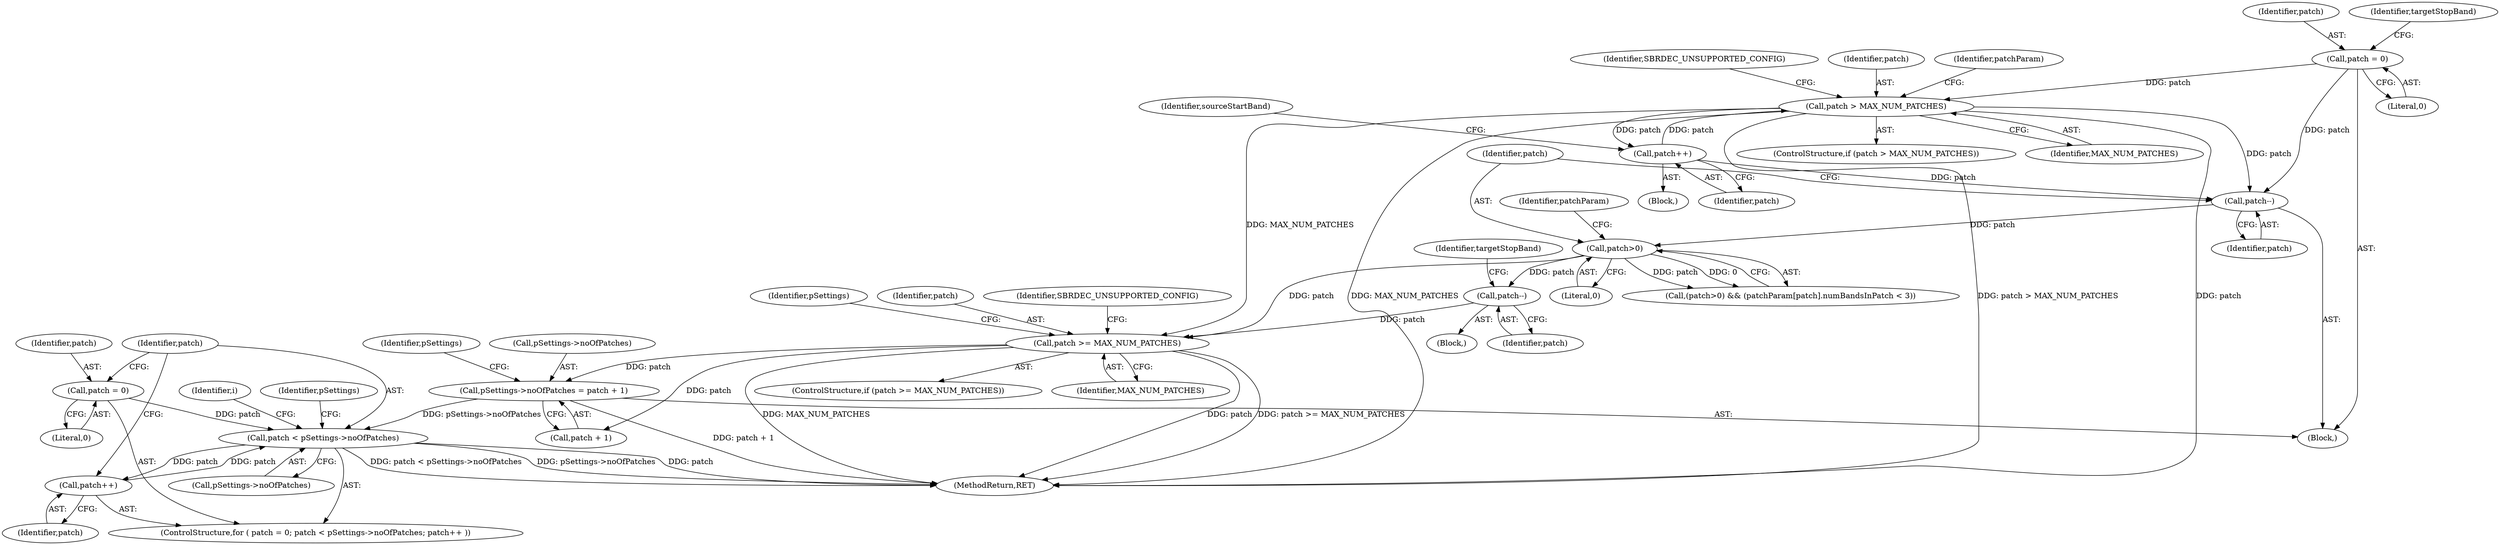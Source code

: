 digraph "0_Android_8e3be529372892e20ccf196809bc73276c822189_0@pointer" {
"1000426" [label="(Call,patch < pSettings->noOfPatches)"];
"1000423" [label="(Call,patch = 0)"];
"1000431" [label="(Call,patch++)"];
"1000426" [label="(Call,patch < pSettings->noOfPatches)"];
"1000405" [label="(Call,pSettings->noOfPatches = patch + 1)"];
"1000399" [label="(Call,patch >= MAX_NUM_PATCHES)"];
"1000383" [label="(Call,patch--)"];
"1000372" [label="(Call,patch>0)"];
"1000368" [label="(Call,patch--)"];
"1000222" [label="(Call,patch = 0)"];
"1000231" [label="(Call,patch > MAX_NUM_PATCHES)"];
"1000353" [label="(Call,patch++)"];
"1000406" [label="(Call,pSettings->noOfPatches)"];
"1000354" [label="(Identifier,patch)"];
"1000407" [label="(Identifier,pSettings)"];
"1000224" [label="(Literal,0)"];
"1000309" [label="(Block,)"];
"1000236" [label="(Identifier,SBRDEC_UNSUPPORTED_CONFIG)"];
"1000426" [label="(Call,patch < pSettings->noOfPatches)"];
"1000398" [label="(ControlStructure,if (patch >= MAX_NUM_PATCHES))"];
"1000353" [label="(Call,patch++)"];
"1000462" [label="(Identifier,i)"];
"1000382" [label="(Block,)"];
"1000423" [label="(Call,patch = 0)"];
"1000232" [label="(Identifier,patch)"];
"1000230" [label="(ControlStructure,if (patch > MAX_NUM_PATCHES))"];
"1000414" [label="(Identifier,pSettings)"];
"1000400" [label="(Identifier,patch)"];
"1000372" [label="(Call,patch>0)"];
"1000371" [label="(Call,(patch>0) && (patchParam[patch].numBandsInPatch < 3))"];
"1000222" [label="(Call,patch = 0)"];
"1000356" [label="(Identifier,sourceStartBand)"];
"1000404" [label="(Identifier,SBRDEC_UNSUPPORTED_CONFIG)"];
"1000428" [label="(Call,pSettings->noOfPatches)"];
"1000431" [label="(Call,patch++)"];
"1000425" [label="(Literal,0)"];
"1000401" [label="(Identifier,MAX_NUM_PATCHES)"];
"1000436" [label="(Identifier,pSettings)"];
"1000240" [label="(Identifier,patchParam)"];
"1000409" [label="(Call,patch + 1)"];
"1000223" [label="(Identifier,patch)"];
"1000368" [label="(Call,patch--)"];
"1000233" [label="(Identifier,MAX_NUM_PATCHES)"];
"1000399" [label="(Call,patch >= MAX_NUM_PATCHES)"];
"1000384" [label="(Identifier,patch)"];
"1000580" [label="(MethodReturn,RET)"];
"1000145" [label="(Block,)"];
"1000386" [label="(Identifier,targetStopBand)"];
"1000427" [label="(Identifier,patch)"];
"1000424" [label="(Identifier,patch)"];
"1000383" [label="(Call,patch--)"];
"1000369" [label="(Identifier,patch)"];
"1000231" [label="(Call,patch > MAX_NUM_PATCHES)"];
"1000227" [label="(Identifier,targetStopBand)"];
"1000373" [label="(Identifier,patch)"];
"1000432" [label="(Identifier,patch)"];
"1000374" [label="(Literal,0)"];
"1000378" [label="(Identifier,patchParam)"];
"1000422" [label="(ControlStructure,for ( patch = 0; patch < pSettings->noOfPatches; patch++ ))"];
"1000405" [label="(Call,pSettings->noOfPatches = patch + 1)"];
"1000426" -> "1000422"  [label="AST: "];
"1000426" -> "1000428"  [label="CFG: "];
"1000427" -> "1000426"  [label="AST: "];
"1000428" -> "1000426"  [label="AST: "];
"1000436" -> "1000426"  [label="CFG: "];
"1000462" -> "1000426"  [label="CFG: "];
"1000426" -> "1000580"  [label="DDG: pSettings->noOfPatches"];
"1000426" -> "1000580"  [label="DDG: patch"];
"1000426" -> "1000580"  [label="DDG: patch < pSettings->noOfPatches"];
"1000423" -> "1000426"  [label="DDG: patch"];
"1000431" -> "1000426"  [label="DDG: patch"];
"1000405" -> "1000426"  [label="DDG: pSettings->noOfPatches"];
"1000426" -> "1000431"  [label="DDG: patch"];
"1000423" -> "1000422"  [label="AST: "];
"1000423" -> "1000425"  [label="CFG: "];
"1000424" -> "1000423"  [label="AST: "];
"1000425" -> "1000423"  [label="AST: "];
"1000427" -> "1000423"  [label="CFG: "];
"1000431" -> "1000422"  [label="AST: "];
"1000431" -> "1000432"  [label="CFG: "];
"1000432" -> "1000431"  [label="AST: "];
"1000427" -> "1000431"  [label="CFG: "];
"1000405" -> "1000145"  [label="AST: "];
"1000405" -> "1000409"  [label="CFG: "];
"1000406" -> "1000405"  [label="AST: "];
"1000409" -> "1000405"  [label="AST: "];
"1000414" -> "1000405"  [label="CFG: "];
"1000405" -> "1000580"  [label="DDG: patch + 1"];
"1000399" -> "1000405"  [label="DDG: patch"];
"1000399" -> "1000398"  [label="AST: "];
"1000399" -> "1000401"  [label="CFG: "];
"1000400" -> "1000399"  [label="AST: "];
"1000401" -> "1000399"  [label="AST: "];
"1000404" -> "1000399"  [label="CFG: "];
"1000407" -> "1000399"  [label="CFG: "];
"1000399" -> "1000580"  [label="DDG: MAX_NUM_PATCHES"];
"1000399" -> "1000580"  [label="DDG: patch"];
"1000399" -> "1000580"  [label="DDG: patch >= MAX_NUM_PATCHES"];
"1000383" -> "1000399"  [label="DDG: patch"];
"1000372" -> "1000399"  [label="DDG: patch"];
"1000231" -> "1000399"  [label="DDG: MAX_NUM_PATCHES"];
"1000399" -> "1000409"  [label="DDG: patch"];
"1000383" -> "1000382"  [label="AST: "];
"1000383" -> "1000384"  [label="CFG: "];
"1000384" -> "1000383"  [label="AST: "];
"1000386" -> "1000383"  [label="CFG: "];
"1000372" -> "1000383"  [label="DDG: patch"];
"1000372" -> "1000371"  [label="AST: "];
"1000372" -> "1000374"  [label="CFG: "];
"1000373" -> "1000372"  [label="AST: "];
"1000374" -> "1000372"  [label="AST: "];
"1000378" -> "1000372"  [label="CFG: "];
"1000371" -> "1000372"  [label="CFG: "];
"1000372" -> "1000371"  [label="DDG: patch"];
"1000372" -> "1000371"  [label="DDG: 0"];
"1000368" -> "1000372"  [label="DDG: patch"];
"1000368" -> "1000145"  [label="AST: "];
"1000368" -> "1000369"  [label="CFG: "];
"1000369" -> "1000368"  [label="AST: "];
"1000373" -> "1000368"  [label="CFG: "];
"1000222" -> "1000368"  [label="DDG: patch"];
"1000231" -> "1000368"  [label="DDG: patch"];
"1000353" -> "1000368"  [label="DDG: patch"];
"1000222" -> "1000145"  [label="AST: "];
"1000222" -> "1000224"  [label="CFG: "];
"1000223" -> "1000222"  [label="AST: "];
"1000224" -> "1000222"  [label="AST: "];
"1000227" -> "1000222"  [label="CFG: "];
"1000222" -> "1000231"  [label="DDG: patch"];
"1000231" -> "1000230"  [label="AST: "];
"1000231" -> "1000233"  [label="CFG: "];
"1000232" -> "1000231"  [label="AST: "];
"1000233" -> "1000231"  [label="AST: "];
"1000236" -> "1000231"  [label="CFG: "];
"1000240" -> "1000231"  [label="CFG: "];
"1000231" -> "1000580"  [label="DDG: MAX_NUM_PATCHES"];
"1000231" -> "1000580"  [label="DDG: patch > MAX_NUM_PATCHES"];
"1000231" -> "1000580"  [label="DDG: patch"];
"1000353" -> "1000231"  [label="DDG: patch"];
"1000231" -> "1000353"  [label="DDG: patch"];
"1000353" -> "1000309"  [label="AST: "];
"1000353" -> "1000354"  [label="CFG: "];
"1000354" -> "1000353"  [label="AST: "];
"1000356" -> "1000353"  [label="CFG: "];
}
